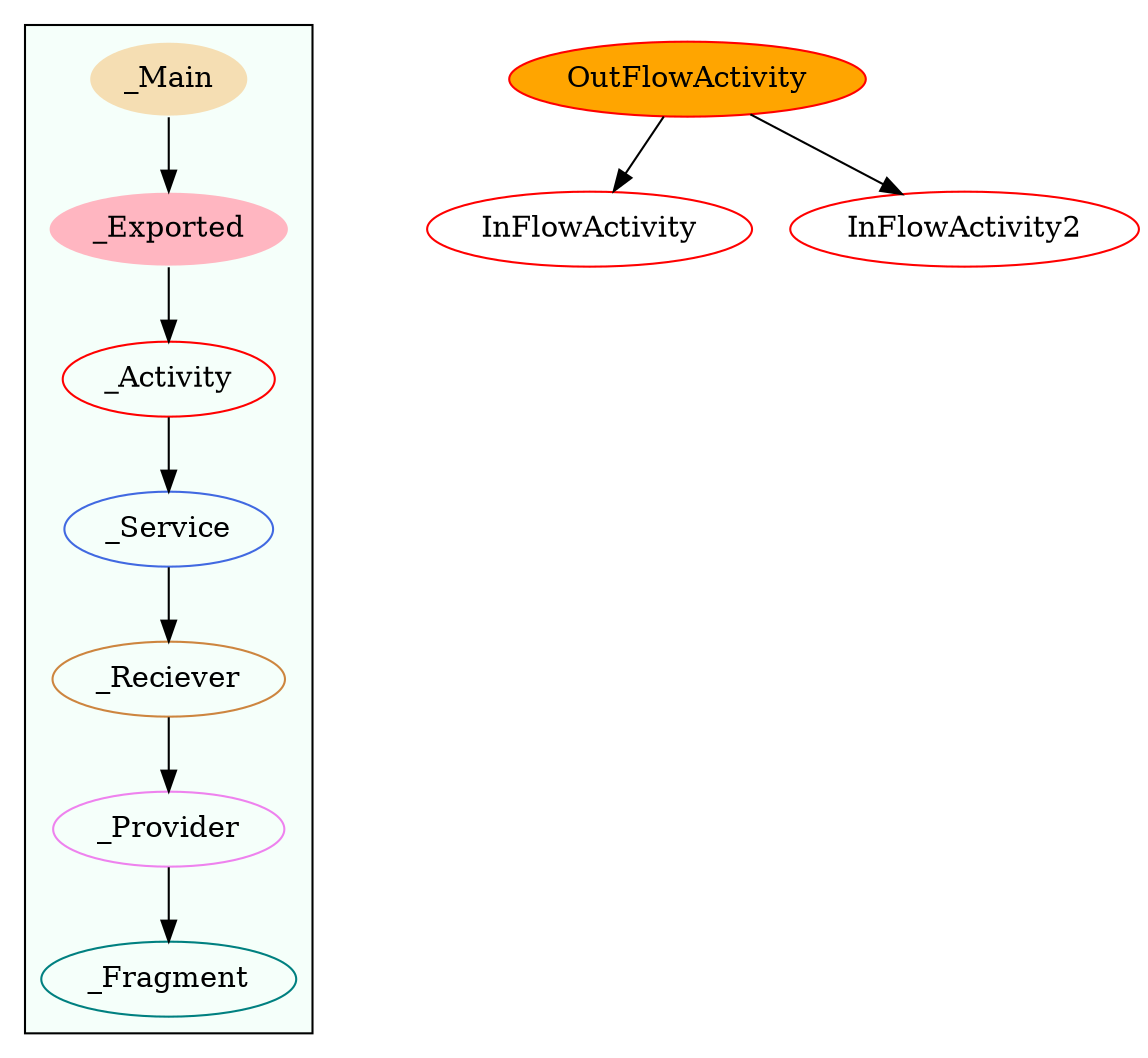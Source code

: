 digraph G {
subgraph cluster_legend{ 
bgcolor=mintcream;
_Activity[color = red];
_Service[color = royalblue];
_Provider[color = violet];
_Reciever[color = peru];
_Fragment[color = teal];
_Main[style=filled, fillcolor=wheat, color = mintcream];
_Exported[style=filled, fillcolor=lightpink, color = mintcream];
_Main -> _Exported -> _Activity -> _Service -> _Reciever -> _Provider -> _Fragment; 
}
InFlowActivity[color = red];
OutFlowActivity[style=filled, fillcolor=orange, color = red];
InFlowActivity2[color = red];

 OutFlowActivity -> InFlowActivity2
 OutFlowActivity -> InFlowActivity
}